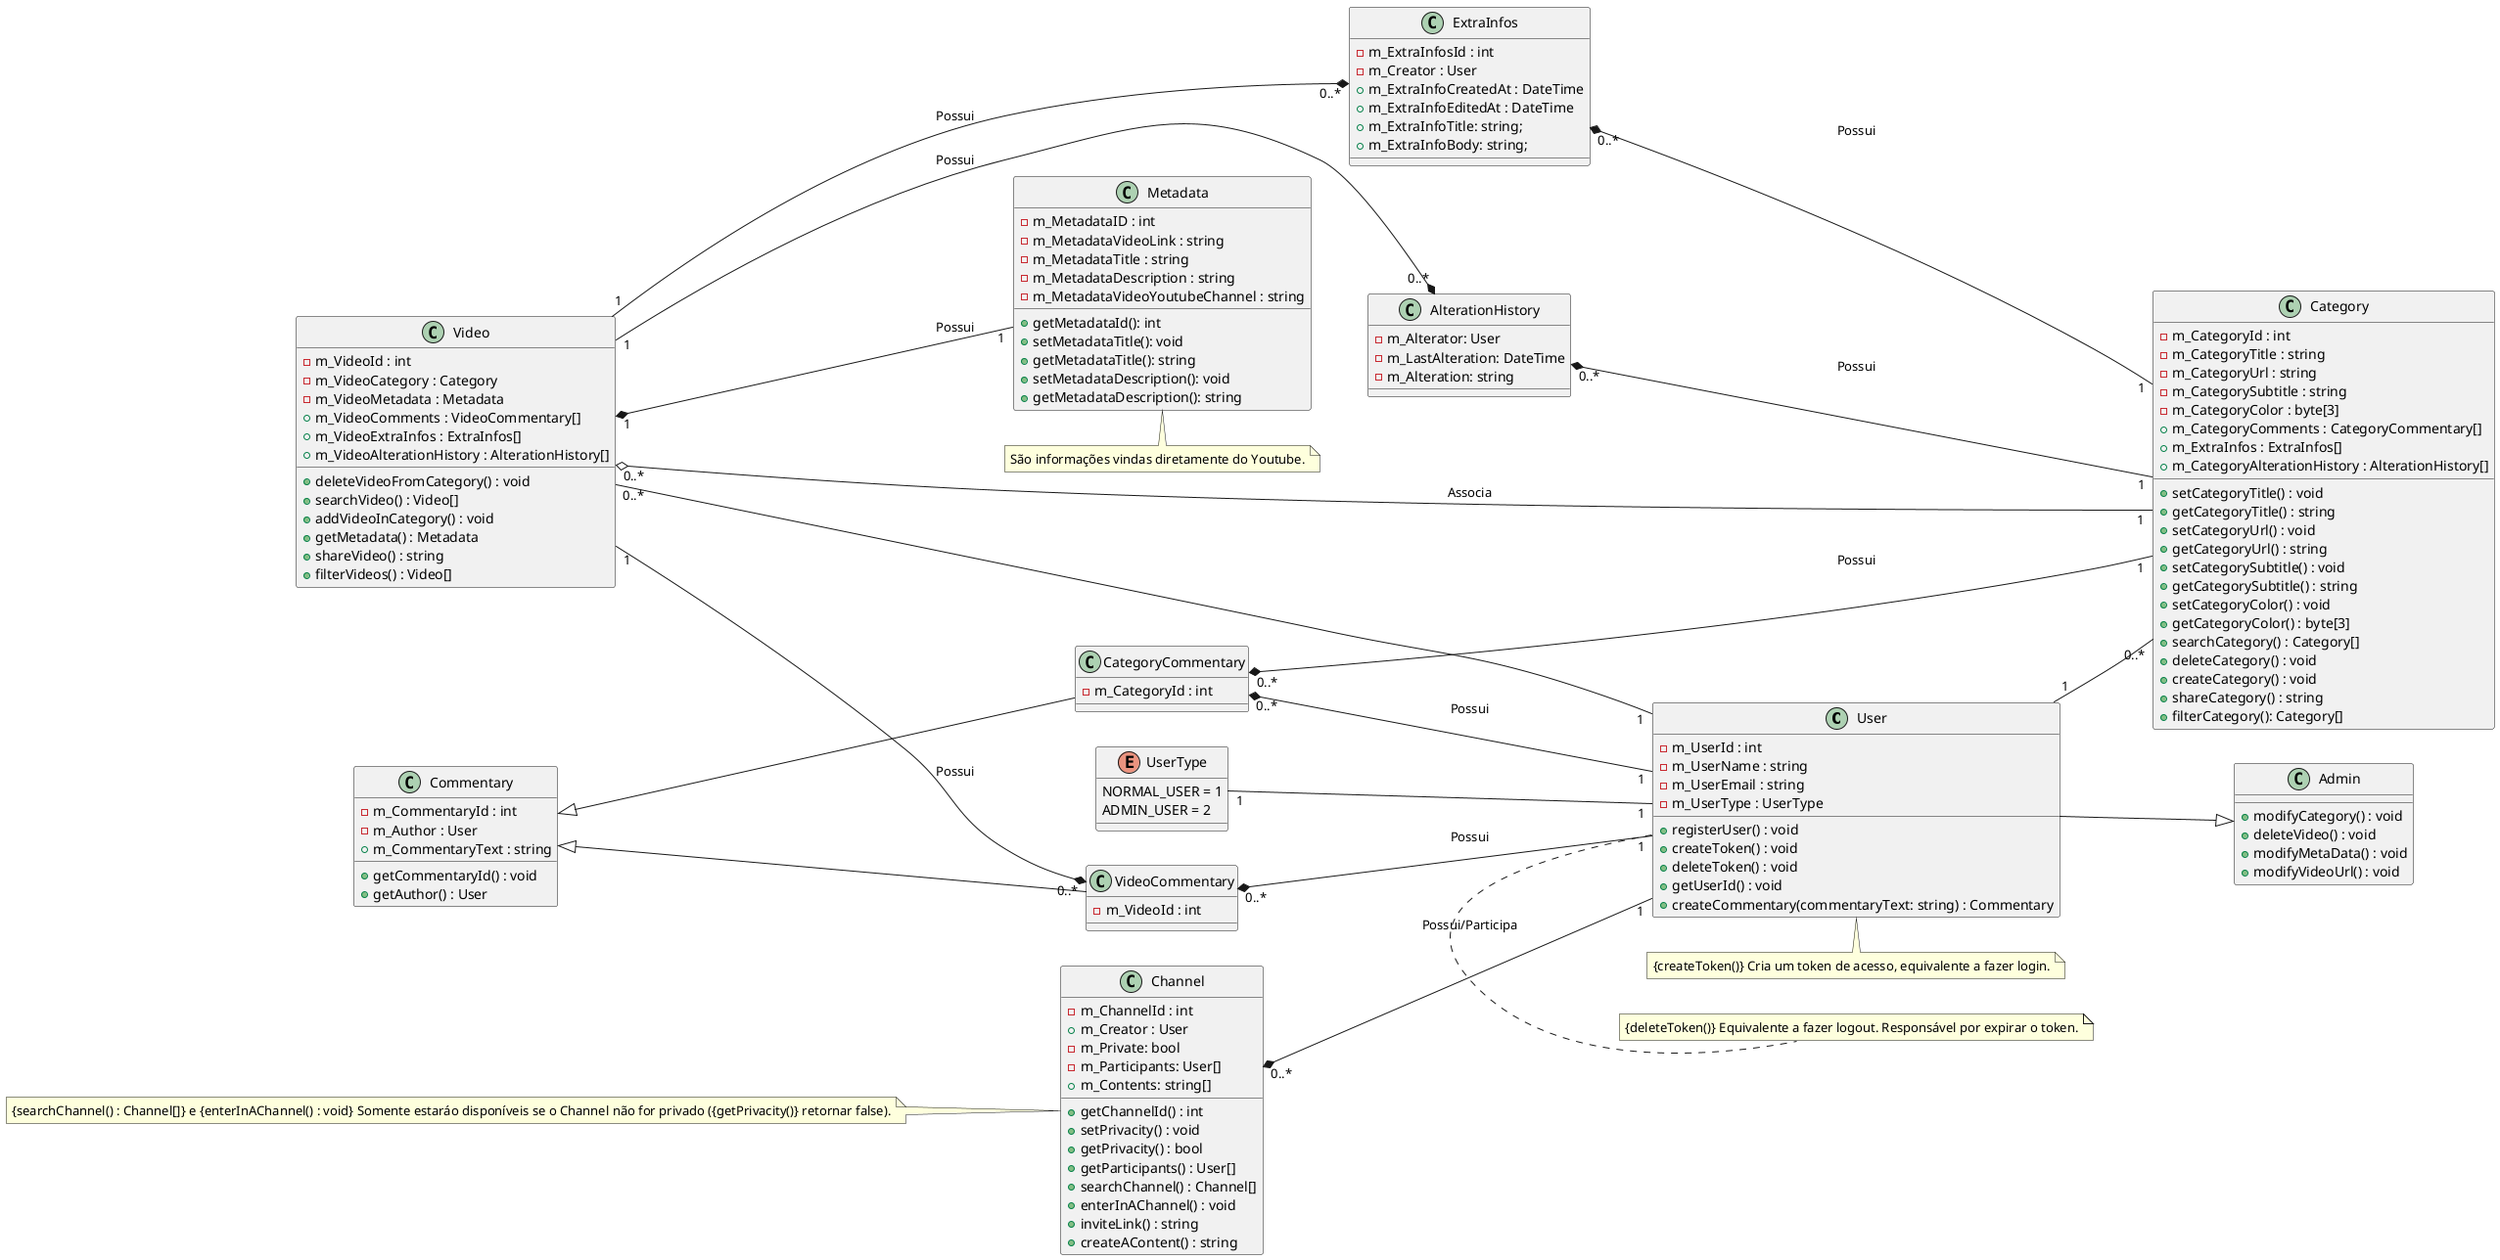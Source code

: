 @startuml ClassDiagram

left to right direction

class User {
    -m_UserId : int
    -m_UserName : string
    -m_UserEmail : string
    -m_UserType : UserType
    +registerUser() : void
    +createToken() : void
    +deleteToken() : void
    +getUserId() : void
    +createCommentary(commentaryText: string) : Commentary
}

class Admin {
    +modifyCategory() : void
    +deleteVideo() : void
    +modifyMetaData() : void
    +modifyVideoUrl() : void
}

class Category {
    -m_CategoryId : int
    -m_CategoryTitle : string
    -m_CategoryUrl : string
    -m_CategorySubtitle : string
    -m_CategoryColor : byte[3]
    +m_CategoryComments : CategoryCommentary[]
    +m_ExtraInfos : ExtraInfos[]
    +m_CategoryAlterationHistory : AlterationHistory[]
    +setCategoryTitle() : void
    +getCategoryTitle() : string
    +setCategoryUrl() : void
    +getCategoryUrl() : string
    +setCategorySubtitle() : void
    +getCategorySubtitle() : string
    +setCategoryColor() : void
    +getCategoryColor() : byte[3]
    +searchCategory() : Category[]
    +deleteCategory() : void
    +createCategory() : void
    +shareCategory() : string
    +filterCategory(): Category[]
}

class Commentary {
    -m_CommentaryId : int
    -m_Author : User
    +m_CommentaryText : string
    +getCommentaryId() : void
    +getAuthor() : User
}

class VideoCommentary {
   -m_VideoId : int
}

class CategoryCommentary {
    -m_CategoryId : int
}

class ExtraInfos {
    -m_ExtraInfosId : int
    -m_Creator : User
    +m_ExtraInfoCreatedAt : DateTime
    +m_ExtraInfoEditedAt : DateTime
    +m_ExtraInfoTitle: string;
    +m_ExtraInfoBody: string;
}

class Video {
    -m_VideoId : int
    -m_VideoCategory : Category
    -m_VideoMetadata : Metadata
    +m_VideoComments : VideoCommentary[]
    +m_VideoExtraInfos : ExtraInfos[]
    +m_VideoAlterationHistory : AlterationHistory[]
    +deleteVideoFromCategory() : void
    +searchVideo() : Video[]
    +addVideoInCategory() : void
    +getMetadata() : Metadata
    +shareVideo() : string
    +filterVideos() : Video[]
}

class Metadata{
    -m_MetadataID : int
    -m_MetadataVideoLink : string
    -m_MetadataTitle : string
    -m_MetadataDescription : string
    -m_MetadataVideoYoutubeChannel : string
    +getMetadataId(): int
    +setMetadataTitle(): void
    +getMetadataTitle(): string
    +setMetadataDescription(): void
    +getMetadataDescription(): string
}

class AlterationHistory {
    -m_Alterator: User
    -m_LastAlteration: DateTime
    -m_Alteration: string
}

class Channel {
    -m_ChannelId : int
    +m_Creator : User
    -m_Private: bool
    -m_Participants: User[]
    +m_Contents: string[]
    +getChannelId() : int
    +setPrivacity() : void
    +getPrivacity() : bool
    +getParticipants() : User[]
    +searchChannel() : Channel[]
    +enterInAChannel() : void 
    +inviteLink() : string
    +createAContent() : string
}

enum UserType {
    NORMAL_USER = 1
    ADMIN_USER = 2
}

User "1"-up-"1" UserType
User "1"--"0..*" Category
User "1"--"0..*" Video
User --|> Admin
VideoCommentary "0..*"*--"1" User : Possui
CategoryCommentary "0..*"*--"1" User : Possui

VideoCommentary -up-|> Commentary
CategoryCommentary -up-|> Commentary

Video "1"*-down-"1" Metadata : Possui
Video "0..*" o-- "1" Category : Associa

VideoCommentary "0..*"*-up-"1" Video : Possui
ExtraInfos "0..*"*-up-"1" Video : Possui
AlterationHistory "0..*"*-up-"1" Video : Possui
Channel "0..*"*--"1" User : Possui/Participa

CategoryCommentary "0..*"*--"1" Category : Possui
ExtraInfos "0..*"*--"1" Category : Possui
AlterationHistory "0..*"*--"1" Category : Possui



note bottom of User : {createToken()} Cria um token de acesso, equivalente a fazer login.
note bottom of User : {deleteToken()} Equivalente a fazer logout. Responsável por expirar o token.

note left of Channel : {searchChannel() : Channel[]} e {enterInAChannel() : void} Somente estaráo disponíveis se o Channel não for privado ({getPrivacity()} retornar false).

note bottom of Metadata : São informações vindas diretamente do Youtube.

@endtuml

